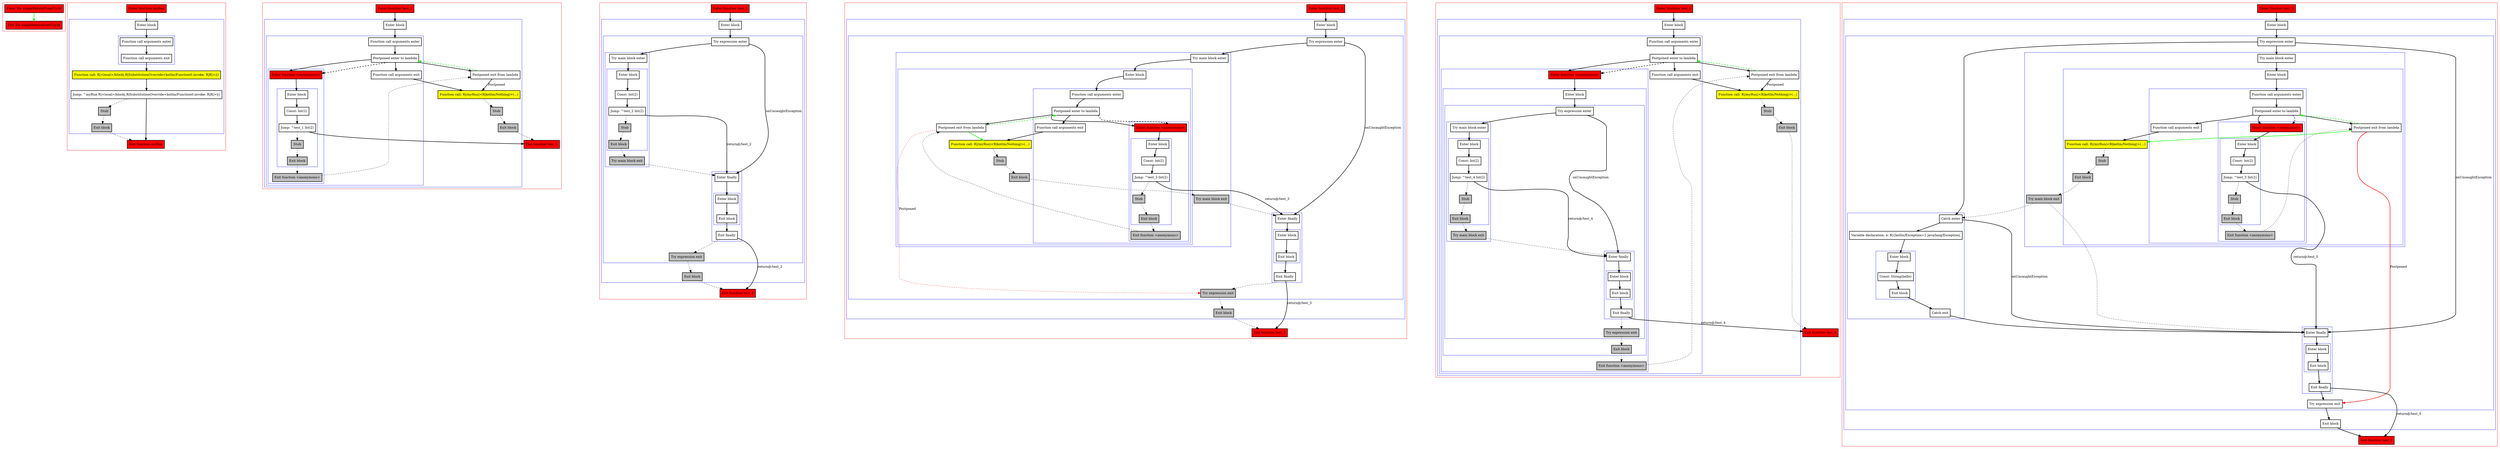digraph singleReturnFromTry_kt {
    graph [nodesep=3]
    node [shape=box penwidth=2]
    edge [penwidth=2]

    subgraph cluster_0 {
        color=red
        0 [label="Enter file singleReturnFromTry.kt" style="filled" fillcolor=red];
        1 [label="Exit file singleReturnFromTry.kt" style="filled" fillcolor=red];
    }
    0 -> {1} [color=green];

    subgraph cluster_1 {
        color=red
        2 [label="Enter function myRun" style="filled" fillcolor=red];
        subgraph cluster_2 {
            color=blue
            3 [label="Enter block"];
            subgraph cluster_3 {
                color=blue
                4 [label="Function call arguments enter"];
                5 [label="Function call arguments exit"];
            }
            6 [label="Function call: R|<local>/block|.R|SubstitutionOverride<kotlin/Function0.invoke: R|R|>|()" style="filled" fillcolor=yellow];
            7 [label="Jump: ^myRun R|<local>/block|.R|SubstitutionOverride<kotlin/Function0.invoke: R|R|>|()"];
            8 [label="Stub" style="filled" fillcolor=gray];
            9 [label="Exit block" style="filled" fillcolor=gray];
        }
        10 [label="Exit function myRun" style="filled" fillcolor=red];
    }
    2 -> {3};
    3 -> {4};
    4 -> {5};
    5 -> {6};
    6 -> {7};
    7 -> {10};
    7 -> {8} [style=dotted];
    8 -> {9} [style=dotted];
    9 -> {10} [style=dotted];

    subgraph cluster_4 {
        color=red
        11 [label="Enter function test_1" style="filled" fillcolor=red];
        subgraph cluster_5 {
            color=blue
            12 [label="Enter block"];
            subgraph cluster_6 {
                color=blue
                13 [label="Function call arguments enter"];
                14 [label="Postponed enter to lambda"];
                subgraph cluster_7 {
                    color=blue
                    15 [label="Enter function <anonymous>" style="filled" fillcolor=red];
                    subgraph cluster_8 {
                        color=blue
                        16 [label="Enter block"];
                        17 [label="Const: Int(2)"];
                        18 [label="Jump: ^test_1 Int(2)"];
                        19 [label="Stub" style="filled" fillcolor=gray];
                        20 [label="Exit block" style="filled" fillcolor=gray];
                    }
                    21 [label="Exit function <anonymous>" style="filled" fillcolor=gray];
                }
                22 [label="Function call arguments exit"];
            }
            23 [label="Postponed exit from lambda"];
            24 [label="Function call: R|/myRun|<R|kotlin/Nothing|>(...)" style="filled" fillcolor=yellow];
            25 [label="Stub" style="filled" fillcolor=gray];
            26 [label="Exit block" style="filled" fillcolor=gray];
        }
        27 [label="Exit function test_1" style="filled" fillcolor=red];
    }
    11 -> {12};
    12 -> {13};
    13 -> {14};
    14 -> {15 22 23};
    14 -> {15} [style=dashed];
    15 -> {16};
    16 -> {17};
    17 -> {18};
    18 -> {27};
    18 -> {19} [style=dotted];
    19 -> {20} [style=dotted];
    20 -> {21} [style=dotted];
    21 -> {23} [style=dotted];
    22 -> {24};
    23 -> {14} [color=green style=dashed];
    23 -> {24} [label="Postponed"];
    24 -> {25} [style=dotted];
    25 -> {26} [style=dotted];
    26 -> {27} [style=dotted];

    subgraph cluster_9 {
        color=red
        28 [label="Enter function test_2" style="filled" fillcolor=red];
        subgraph cluster_10 {
            color=blue
            29 [label="Enter block"];
            subgraph cluster_11 {
                color=blue
                30 [label="Try expression enter"];
                subgraph cluster_12 {
                    color=blue
                    31 [label="Try main block enter"];
                    subgraph cluster_13 {
                        color=blue
                        32 [label="Enter block"];
                        33 [label="Const: Int(2)"];
                        34 [label="Jump: ^test_2 Int(2)"];
                        35 [label="Stub" style="filled" fillcolor=gray];
                        36 [label="Exit block" style="filled" fillcolor=gray];
                    }
                    37 [label="Try main block exit" style="filled" fillcolor=gray];
                }
                subgraph cluster_14 {
                    color=blue
                    38 [label="Enter finally"];
                    subgraph cluster_15 {
                        color=blue
                        39 [label="Enter block"];
                        40 [label="Exit block"];
                    }
                    41 [label="Exit finally"];
                }
                42 [label="Try expression exit" style="filled" fillcolor=gray];
            }
            43 [label="Exit block" style="filled" fillcolor=gray];
        }
        44 [label="Exit function test_2" style="filled" fillcolor=red];
    }
    28 -> {29};
    29 -> {30};
    30 -> {31};
    30 -> {38} [label="onUncaughtException"];
    31 -> {32};
    32 -> {33};
    33 -> {34};
    34 -> {38} [label="return@/test_2"];
    34 -> {35} [style=dotted];
    35 -> {36} [style=dotted];
    36 -> {37} [style=dotted];
    37 -> {38} [style=dotted];
    38 -> {39};
    39 -> {40};
    40 -> {41};
    41 -> {44} [label="return@/test_2"];
    41 -> {42} [style=dotted];
    42 -> {43} [style=dotted];
    43 -> {44} [style=dotted];

    subgraph cluster_16 {
        color=red
        45 [label="Enter function test_3" style="filled" fillcolor=red];
        subgraph cluster_17 {
            color=blue
            46 [label="Enter block"];
            subgraph cluster_18 {
                color=blue
                47 [label="Try expression enter"];
                subgraph cluster_19 {
                    color=blue
                    48 [label="Try main block enter"];
                    subgraph cluster_20 {
                        color=blue
                        49 [label="Enter block"];
                        subgraph cluster_21 {
                            color=blue
                            50 [label="Function call arguments enter"];
                            51 [label="Postponed enter to lambda"];
                            subgraph cluster_22 {
                                color=blue
                                52 [label="Enter function <anonymous>" style="filled" fillcolor=red];
                                subgraph cluster_23 {
                                    color=blue
                                    53 [label="Enter block"];
                                    54 [label="Const: Int(2)"];
                                    55 [label="Jump: ^test_3 Int(2)"];
                                    56 [label="Stub" style="filled" fillcolor=gray];
                                    57 [label="Exit block" style="filled" fillcolor=gray];
                                }
                                58 [label="Exit function <anonymous>" style="filled" fillcolor=gray];
                            }
                            59 [label="Function call arguments exit"];
                        }
                        60 [label="Postponed exit from lambda"];
                        61 [label="Function call: R|/myRun|<R|kotlin/Nothing|>(...)" style="filled" fillcolor=yellow];
                        62 [label="Stub" style="filled" fillcolor=gray];
                        63 [label="Exit block" style="filled" fillcolor=gray];
                    }
                    64 [label="Try main block exit" style="filled" fillcolor=gray];
                }
                subgraph cluster_24 {
                    color=blue
                    65 [label="Enter finally"];
                    subgraph cluster_25 {
                        color=blue
                        66 [label="Enter block"];
                        67 [label="Exit block"];
                    }
                    68 [label="Exit finally"];
                }
                69 [label="Try expression exit" style="filled" fillcolor=gray];
            }
            70 [label="Exit block" style="filled" fillcolor=gray];
        }
        71 [label="Exit function test_3" style="filled" fillcolor=red];
    }
    45 -> {46};
    46 -> {47};
    47 -> {48};
    47 -> {65} [label="onUncaughtException"];
    48 -> {49};
    49 -> {50};
    50 -> {51};
    51 -> {52 59 60};
    51 -> {52} [style=dashed];
    52 -> {53};
    53 -> {54};
    54 -> {55};
    55 -> {65} [label="return@/test_3"];
    55 -> {56} [style=dotted];
    56 -> {57} [style=dotted];
    57 -> {58} [style=dotted];
    58 -> {60} [style=dotted];
    59 -> {61};
    60 -> {51} [color=green style=dashed];
    60 -> {61} [color=green];
    60 -> {69} [color=red style=dotted label="Postponed"];
    61 -> {62} [style=dotted];
    62 -> {63} [style=dotted];
    63 -> {64} [style=dotted];
    64 -> {65} [style=dotted];
    65 -> {66};
    66 -> {67};
    67 -> {68};
    68 -> {71} [label="return@/test_3"];
    68 -> {69} [style=dotted];
    69 -> {70} [style=dotted];
    70 -> {71} [style=dotted];

    subgraph cluster_26 {
        color=red
        72 [label="Enter function test_4" style="filled" fillcolor=red];
        subgraph cluster_27 {
            color=blue
            73 [label="Enter block"];
            subgraph cluster_28 {
                color=blue
                74 [label="Function call arguments enter"];
                75 [label="Postponed enter to lambda"];
                subgraph cluster_29 {
                    color=blue
                    76 [label="Enter function <anonymous>" style="filled" fillcolor=red];
                    subgraph cluster_30 {
                        color=blue
                        77 [label="Enter block"];
                        subgraph cluster_31 {
                            color=blue
                            78 [label="Try expression enter"];
                            subgraph cluster_32 {
                                color=blue
                                79 [label="Try main block enter"];
                                subgraph cluster_33 {
                                    color=blue
                                    80 [label="Enter block"];
                                    81 [label="Const: Int(2)"];
                                    82 [label="Jump: ^test_4 Int(2)"];
                                    83 [label="Stub" style="filled" fillcolor=gray];
                                    84 [label="Exit block" style="filled" fillcolor=gray];
                                }
                                85 [label="Try main block exit" style="filled" fillcolor=gray];
                            }
                            subgraph cluster_34 {
                                color=blue
                                86 [label="Enter finally"];
                                subgraph cluster_35 {
                                    color=blue
                                    87 [label="Enter block"];
                                    88 [label="Exit block"];
                                }
                                89 [label="Exit finally"];
                            }
                            90 [label="Try expression exit" style="filled" fillcolor=gray];
                        }
                        91 [label="Exit block" style="filled" fillcolor=gray];
                    }
                    92 [label="Exit function <anonymous>" style="filled" fillcolor=gray];
                }
                93 [label="Function call arguments exit"];
            }
            94 [label="Postponed exit from lambda"];
            95 [label="Function call: R|/myRun|<R|kotlin/Nothing|>(...)" style="filled" fillcolor=yellow];
            96 [label="Stub" style="filled" fillcolor=gray];
            97 [label="Exit block" style="filled" fillcolor=gray];
        }
        98 [label="Exit function test_4" style="filled" fillcolor=red];
    }
    72 -> {73};
    73 -> {74};
    74 -> {75};
    75 -> {76 93 94};
    75 -> {76} [style=dashed];
    76 -> {77};
    77 -> {78};
    78 -> {79};
    78 -> {86} [label="onUncaughtException"];
    79 -> {80};
    80 -> {81};
    81 -> {82};
    82 -> {86} [label="return@/test_4"];
    82 -> {83} [style=dotted];
    83 -> {84} [style=dotted];
    84 -> {85} [style=dotted];
    85 -> {86} [style=dotted];
    86 -> {87};
    87 -> {88};
    88 -> {89};
    89 -> {98} [label="return@/test_4"];
    89 -> {90} [style=dotted];
    90 -> {91} [style=dotted];
    91 -> {92} [style=dotted];
    92 -> {94} [style=dotted];
    93 -> {95};
    94 -> {75} [color=green style=dashed];
    94 -> {95} [label="Postponed"];
    95 -> {96} [style=dotted];
    96 -> {97} [style=dotted];
    97 -> {98} [style=dotted];

    subgraph cluster_36 {
        color=red
        99 [label="Enter function test_5" style="filled" fillcolor=red];
        subgraph cluster_37 {
            color=blue
            100 [label="Enter block"];
            subgraph cluster_38 {
                color=blue
                101 [label="Try expression enter"];
                subgraph cluster_39 {
                    color=blue
                    102 [label="Try main block enter"];
                    subgraph cluster_40 {
                        color=blue
                        103 [label="Enter block"];
                        subgraph cluster_41 {
                            color=blue
                            104 [label="Function call arguments enter"];
                            105 [label="Postponed enter to lambda"];
                            subgraph cluster_42 {
                                color=blue
                                106 [label="Enter function <anonymous>" style="filled" fillcolor=red];
                                subgraph cluster_43 {
                                    color=blue
                                    107 [label="Enter block"];
                                    108 [label="Const: Int(2)"];
                                    109 [label="Jump: ^test_5 Int(2)"];
                                    110 [label="Stub" style="filled" fillcolor=gray];
                                    111 [label="Exit block" style="filled" fillcolor=gray];
                                }
                                112 [label="Exit function <anonymous>" style="filled" fillcolor=gray];
                            }
                            113 [label="Function call arguments exit"];
                        }
                        114 [label="Postponed exit from lambda"];
                        115 [label="Function call: R|/myRun|<R|kotlin/Nothing|>(...)" style="filled" fillcolor=yellow];
                        116 [label="Stub" style="filled" fillcolor=gray];
                        117 [label="Exit block" style="filled" fillcolor=gray];
                    }
                    118 [label="Try main block exit" style="filled" fillcolor=gray];
                }
                subgraph cluster_44 {
                    color=blue
                    119 [label="Catch enter"];
                    120 [label="Variable declaration: e: R|{kotlin/Exception=} java/lang/Exception|"];
                    subgraph cluster_45 {
                        color=blue
                        121 [label="Enter block"];
                        122 [label="Const: String(hello)"];
                        123 [label="Exit block"];
                    }
                    124 [label="Catch exit"];
                }
                subgraph cluster_46 {
                    color=blue
                    125 [label="Enter finally"];
                    subgraph cluster_47 {
                        color=blue
                        126 [label="Enter block"];
                        127 [label="Exit block"];
                    }
                    128 [label="Exit finally"];
                }
                129 [label="Try expression exit"];
            }
            130 [label="Exit block"];
        }
        131 [label="Exit function test_5" style="filled" fillcolor=red];
    }
    99 -> {100};
    100 -> {101};
    101 -> {102 119};
    101 -> {125} [label="onUncaughtException"];
    102 -> {103};
    103 -> {104};
    104 -> {105};
    105 -> {106 113 114};
    105 -> {106} [style=dashed];
    106 -> {107};
    107 -> {108};
    108 -> {109};
    109 -> {125} [label="return@/test_5"];
    109 -> {110} [style=dotted];
    110 -> {111} [style=dotted];
    111 -> {112} [style=dotted];
    112 -> {114} [style=dotted];
    113 -> {115};
    114 -> {105} [color=green style=dashed];
    114 -> {115} [color=green];
    114 -> {129} [color=red label="Postponed"];
    115 -> {116} [style=dotted];
    116 -> {117} [style=dotted];
    117 -> {118} [style=dotted];
    118 -> {119 125} [style=dotted];
    119 -> {120};
    119 -> {125} [label="onUncaughtException"];
    120 -> {121};
    121 -> {122};
    122 -> {123};
    123 -> {124};
    124 -> {125};
    125 -> {126};
    126 -> {127};
    127 -> {128};
    128 -> {129};
    128 -> {131} [label="return@/test_5"];
    129 -> {130};
    130 -> {131};

}
